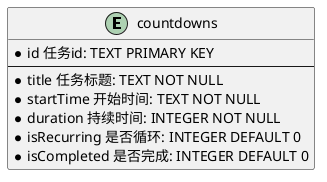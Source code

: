 @startuml cutdowns

entity countdowns {
    * id 任务id: TEXT PRIMARY KEY
    --
    * title 任务标题: TEXT NOT NULL
    * startTime 开始时间: TEXT NOT NULL
    * duration 持续时间: INTEGER NOT NULL
    * isRecurring 是否循环: INTEGER DEFAULT 0
    * isCompleted 是否完成: INTEGER DEFAULT 0
}

@enduml
